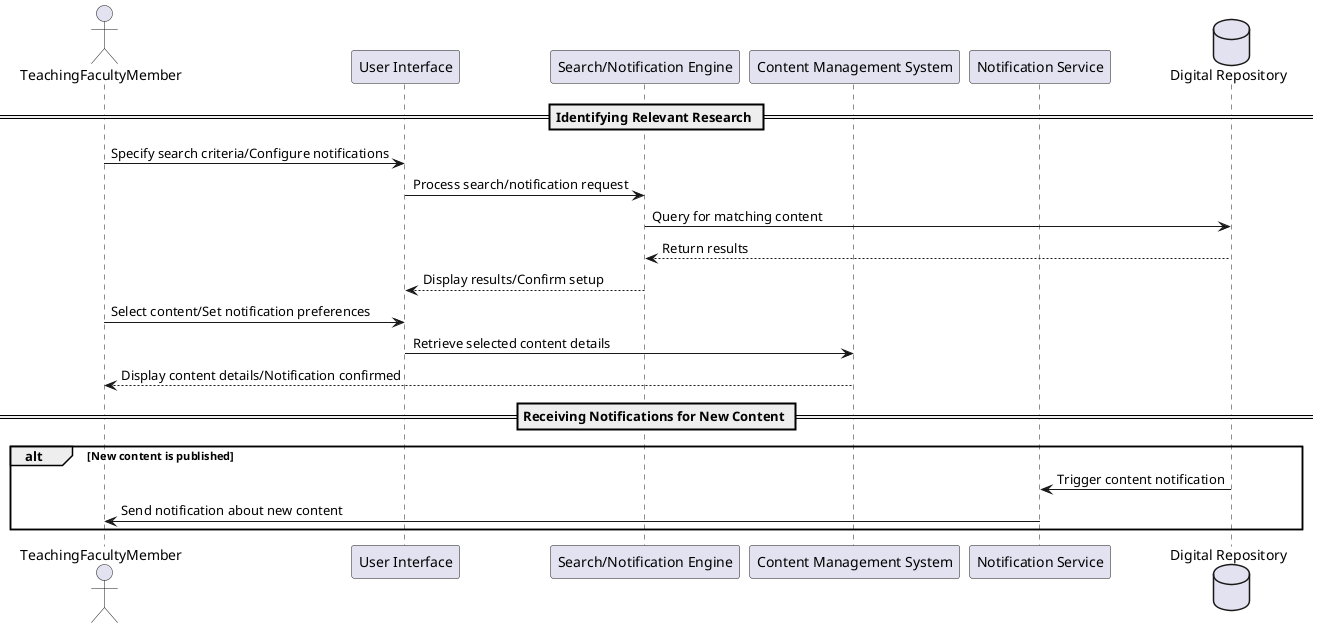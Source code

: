 @startuml
actor TeachingFacultyMember as faculty
participant "User Interface" as UI
participant "Search/Notification Engine" as SearchEngine
participant "Content Management System" as CMS
participant "Notification Service" as NotifService
database "Digital Repository" as Repository

== Identifying Relevant Research ==
faculty -> UI: Specify search criteria/Configure notifications
UI -> SearchEngine: Process search/notification request
SearchEngine -> Repository: Query for matching content
Repository --> SearchEngine: Return results
SearchEngine --> UI: Display results/Confirm setup
faculty -> UI: Select content/Set notification preferences
UI -> CMS: Retrieve selected content details
CMS --> faculty: Display content details/Notification confirmed

== Receiving Notifications for New Content ==
alt New content is published
    Repository -> NotifService: Trigger content notification
    NotifService -> faculty: Send notification about new content
end

@enduml